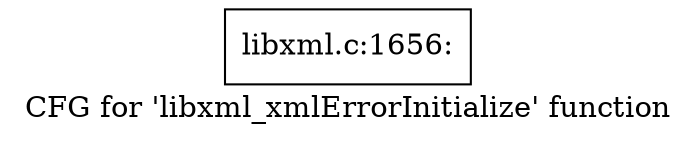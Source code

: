 digraph "CFG for 'libxml_xmlErrorInitialize' function" {
	label="CFG for 'libxml_xmlErrorInitialize' function";

	Node0x54a7dd0 [shape=record,label="{libxml.c:1656:}"];
}
